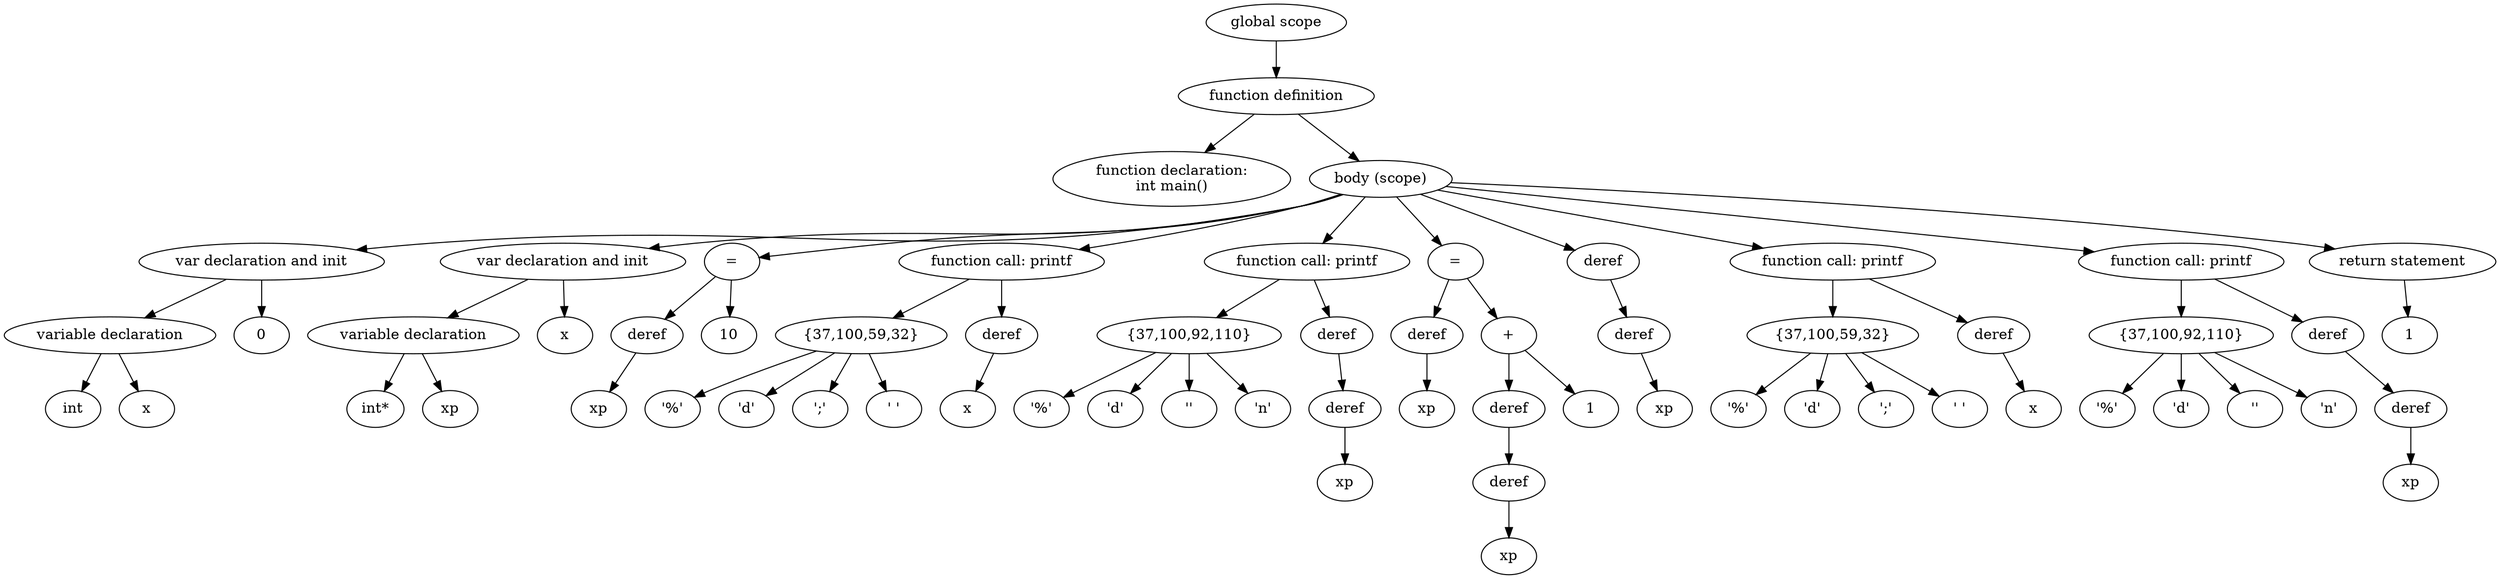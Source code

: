 digraph "Abstract Syntax Tree" {
	140480001228560 [label="function declaration:
int main()"]
	140480001227360 -> 140480001228560
	140480001227168 [label=int]
	140480001228176 -> 140480001227168
	140480001225152 [label=x]
	140480001228176 -> 140480001225152
	140480001228176 [label="variable declaration"]
	140480001225536 -> 140480001228176
	140480001228080 [label=0]
	140480001225536 -> 140480001228080
	140480001225536 [label="var declaration and init"]
	140480001227264 -> 140480001225536
	140480001225056 [label="int*"]
	140480001226592 -> 140480001225056
	140480001227744 [label=xp]
	140480001226592 -> 140480001227744
	140480001226592 [label="variable declaration"]
	140480001227648 -> 140480001226592
	140480001227024 [label=x]
	140480001227648 -> 140480001227024
	140480001227648 [label="var declaration and init"]
	140480001227264 -> 140480001227648
	140480001226544 [label=xp]
	140480001227936 -> 140480001226544
	140480001227936 [label=deref]
	140480001228368 -> 140480001227936
	140480001225392 [label=10]
	140480001228368 -> 140480001225392
	140480001228368 [label="="]
	140480001227264 -> 140480001228368
	140480001225440 [label="'%'"]
	140480001226880 -> 140480001225440
	140480001227792 [label="'d'"]
	140480001226880 -> 140480001227792
	140480001227456 [label="';'"]
	140480001226880 -> 140480001227456
	140480001228272 [label="' '"]
	140480001226880 -> 140480001228272
	140480001226880 [label="{37,100,59,32}"]
	140480001228512 -> 140480001226880
	140480001225200 [label=x]
	140480001227504 -> 140480001225200
	140480001227504 [label=deref]
	140480001228512 -> 140480001227504
	140480001228512 [label="function call: printf"]
	140480001227264 -> 140480001228512
	140480001167312 [label="'%'"]
	140480001164864 -> 140480001167312
	140480001166832 [label="'d'"]
	140480001164864 -> 140480001166832
	140480001164192 [label="'\'"]
	140480001164864 -> 140480001164192
	140480001166928 [label="'n'"]
	140480001164864 -> 140480001166928
	140480001164864 [label="{37,100,92,110}"]
	140480001164816 -> 140480001164864
	140480001164288 [label=xp]
	140480001166064 -> 140480001164288
	140480001166064 [label=deref]
	140480001163712 -> 140480001166064
	140480001163712 [label=deref]
	140480001164816 -> 140480001163712
	140480001164816 [label="function call: printf"]
	140480001227264 -> 140480001164816
	140480001228704 [label=xp]
	140480001165008 -> 140480001228704
	140480001165008 [label=deref]
	140480001165104 -> 140480001165008
	140480001165344 [label=xp]
	140480001167168 -> 140480001165344
	140480001167168 [label=deref]
	140480001167072 -> 140480001167168
	140480001167072 [label=deref]
	140480001165152 -> 140480001167072
	140480001164336 [label=1]
	140480001165152 -> 140480001164336
	140480001165152 [label="+"]
	140480001165104 -> 140480001165152
	140480001165104 [label="="]
	140480001227264 -> 140480001165104
	140480001164672 [label=xp]
	140480001164000 -> 140480001164672
	140480001164000 [label=deref]
	140480001249344 -> 140480001164000
	140480001249344 [label=deref]
	140480001227264 -> 140480001249344
	140480001249584 [label="'%'"]
	140480001250016 -> 140480001249584
	140480001249680 [label="'d'"]
	140480001250016 -> 140480001249680
	140480001249776 [label="';'"]
	140480001250016 -> 140480001249776
	140480001249872 [label="' '"]
	140480001250016 -> 140480001249872
	140480001250016 [label="{37,100,59,32}"]
	140480001249488 -> 140480001250016
	140480001250064 [label=x]
	140480001250208 -> 140480001250064
	140480001250208 [label=deref]
	140480001249488 -> 140480001250208
	140480001249488 [label="function call: printf"]
	140480001227264 -> 140480001249488
	140480001250448 [label="'%'"]
	140480001250880 -> 140480001250448
	140480001250544 [label="'d'"]
	140480001250880 -> 140480001250544
	140480001250640 [label="'\'"]
	140480001250880 -> 140480001250640
	140480001250736 [label="'n'"]
	140480001250880 -> 140480001250736
	140480001250880 [label="{37,100,92,110}"]
	140480001250352 -> 140480001250880
	140480001250928 [label=xp]
	140480001251072 -> 140480001250928
	140480001251072 [label=deref]
	140480001251168 -> 140480001251072
	140480001251168 [label=deref]
	140480001250352 -> 140480001251168
	140480001250352 [label="function call: printf"]
	140480001227264 -> 140480001250352
	140480001249440 [label=1]
	140480001251360 -> 140480001249440
	140480001251360 [label="return statement"]
	140480001227264 -> 140480001251360
	140480001227264 [label="body (scope)"]
	140480001227360 -> 140480001227264
	140480001227360 [label="function definition"]
	140480001226400 -> 140480001227360
	140480001226400 [label="global scope"]
}
